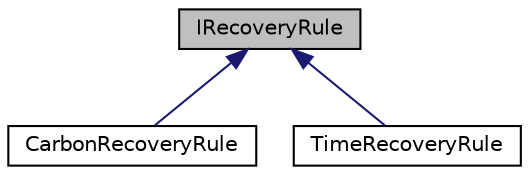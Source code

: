 digraph "IRecoveryRule"
{
 // LATEX_PDF_SIZE
  edge [fontname="Helvetica",fontsize="10",labelfontname="Helvetica",labelfontsize="10"];
  node [fontname="Helvetica",fontsize="10",shape=record];
  Node1 [label="IRecoveryRule",height=0.2,width=0.4,color="black", fillcolor="grey75", style="filled", fontcolor="black",tooltip=" "];
  Node1 -> Node2 [dir="back",color="midnightblue",fontsize="10",style="solid",fontname="Helvetica"];
  Node2 [label="CarbonRecoveryRule",height=0.2,width=0.4,color="black", fillcolor="white", style="filled",URL="$classmoja_1_1modules_1_1cbm_1_1CarbonRecoveryRule.html",tooltip=" "];
  Node1 -> Node3 [dir="back",color="midnightblue",fontsize="10",style="solid",fontname="Helvetica"];
  Node3 [label="TimeRecoveryRule",height=0.2,width=0.4,color="black", fillcolor="white", style="filled",URL="$classmoja_1_1modules_1_1cbm_1_1TimeRecoveryRule.html",tooltip=" "];
}
